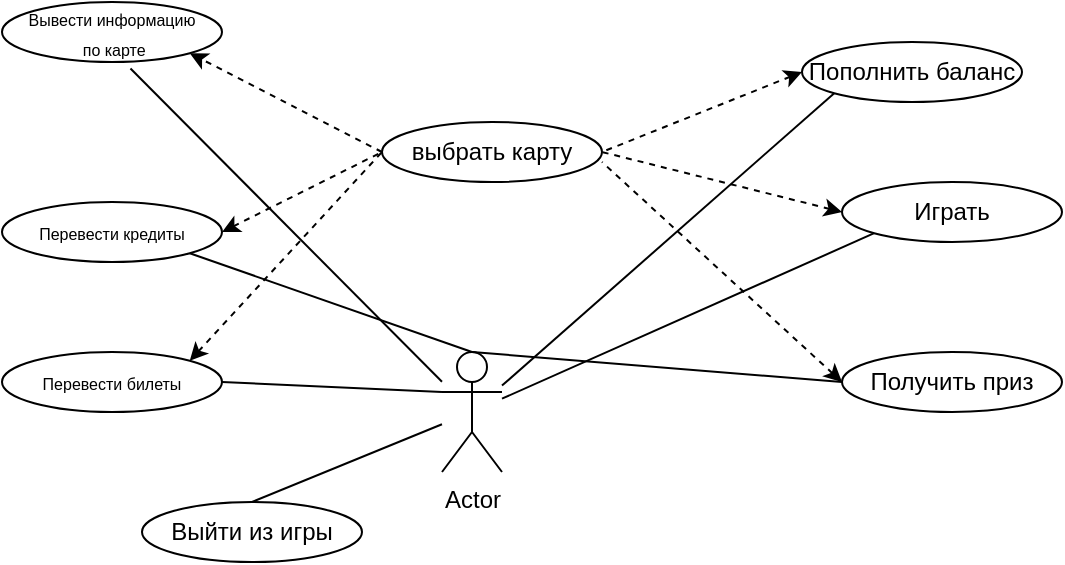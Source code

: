 <mxfile version="24.7.17">
  <diagram name="Страница — 1" id="1XpZwg74eWjvjaHf1U1_">
    <mxGraphModel dx="671" dy="507" grid="1" gridSize="10" guides="1" tooltips="1" connect="1" arrows="1" fold="1" page="1" pageScale="1" pageWidth="827" pageHeight="1169" math="0" shadow="0">
      <root>
        <mxCell id="0" />
        <mxCell id="1" parent="0" />
        <mxCell id="39SbjI8Acg3vgjyYuDgB-1" value="Actor" style="shape=umlActor;verticalLabelPosition=bottom;verticalAlign=top;html=1;outlineConnect=0;" vertex="1" parent="1">
          <mxGeometry x="240" y="265" width="30" height="60" as="geometry" />
        </mxCell>
        <mxCell id="39SbjI8Acg3vgjyYuDgB-3" value="выбрать карту" style="ellipse;whiteSpace=wrap;html=1;" vertex="1" parent="1">
          <mxGeometry x="210" y="150" width="110" height="30" as="geometry" />
        </mxCell>
        <mxCell id="39SbjI8Acg3vgjyYuDgB-4" value="Выйти из игры" style="ellipse;whiteSpace=wrap;html=1;" vertex="1" parent="1">
          <mxGeometry x="90" y="340" width="110" height="30" as="geometry" />
        </mxCell>
        <mxCell id="39SbjI8Acg3vgjyYuDgB-5" value="Играть" style="ellipse;whiteSpace=wrap;html=1;" vertex="1" parent="1">
          <mxGeometry x="440" y="180" width="110" height="30" as="geometry" />
        </mxCell>
        <mxCell id="39SbjI8Acg3vgjyYuDgB-6" value="Получить приз" style="ellipse;whiteSpace=wrap;html=1;" vertex="1" parent="1">
          <mxGeometry x="440" y="265" width="110" height="30" as="geometry" />
        </mxCell>
        <mxCell id="39SbjI8Acg3vgjyYuDgB-7" value="Пополнить баланс" style="ellipse;whiteSpace=wrap;html=1;" vertex="1" parent="1">
          <mxGeometry x="420" y="110" width="110" height="30" as="geometry" />
        </mxCell>
        <mxCell id="39SbjI8Acg3vgjyYuDgB-8" value="&lt;font style=&quot;font-size: 8px;&quot;&gt;Вывести информацию&lt;/font&gt;&lt;div&gt;&lt;font style=&quot;font-size: 8px;&quot;&gt;&amp;nbsp;по карте&lt;/font&gt;&lt;/div&gt;" style="ellipse;whiteSpace=wrap;html=1;" vertex="1" parent="1">
          <mxGeometry x="20" y="90" width="110" height="30" as="geometry" />
        </mxCell>
        <mxCell id="39SbjI8Acg3vgjyYuDgB-9" value="&lt;span style=&quot;font-size: 8px;&quot;&gt;Перевести кредиты&lt;/span&gt;" style="ellipse;whiteSpace=wrap;html=1;" vertex="1" parent="1">
          <mxGeometry x="20" y="190" width="110" height="30" as="geometry" />
        </mxCell>
        <mxCell id="39SbjI8Acg3vgjyYuDgB-10" value="&lt;span style=&quot;font-size: 8px;&quot;&gt;Перевести билеты&lt;/span&gt;" style="ellipse;whiteSpace=wrap;html=1;" vertex="1" parent="1">
          <mxGeometry x="20" y="265" width="110" height="30" as="geometry" />
        </mxCell>
        <mxCell id="39SbjI8Acg3vgjyYuDgB-14" value="" style="endArrow=none;html=1;rounded=0;entryX=0;entryY=0.5;entryDx=0;entryDy=0;elbow=vertical;dashed=1;exitX=1;exitY=0.5;exitDx=0;exitDy=0;endFill=0;startArrow=classic;startFill=1;" edge="1" parent="1" source="39SbjI8Acg3vgjyYuDgB-9" target="39SbjI8Acg3vgjyYuDgB-3">
          <mxGeometry width="50" height="50" relative="1" as="geometry">
            <mxPoint x="300" y="250" as="sourcePoint" />
            <mxPoint x="350" y="200" as="targetPoint" />
          </mxGeometry>
        </mxCell>
        <mxCell id="39SbjI8Acg3vgjyYuDgB-17" value="" style="endArrow=classic;html=1;rounded=0;entryX=1;entryY=1;entryDx=0;entryDy=0;elbow=vertical;dashed=1;exitX=0;exitY=0.5;exitDx=0;exitDy=0;startArrow=none;startFill=0;endFill=1;" edge="1" parent="1" source="39SbjI8Acg3vgjyYuDgB-3" target="39SbjI8Acg3vgjyYuDgB-8">
          <mxGeometry width="50" height="50" relative="1" as="geometry">
            <mxPoint x="150" y="225" as="sourcePoint" />
            <mxPoint x="220" y="175" as="targetPoint" />
          </mxGeometry>
        </mxCell>
        <mxCell id="39SbjI8Acg3vgjyYuDgB-18" value="" style="endArrow=none;html=1;rounded=0;entryX=0;entryY=0.5;entryDx=0;entryDy=0;elbow=vertical;dashed=1;exitX=1;exitY=0;exitDx=0;exitDy=0;startArrow=classic;startFill=1;" edge="1" parent="1" source="39SbjI8Acg3vgjyYuDgB-10" target="39SbjI8Acg3vgjyYuDgB-3">
          <mxGeometry width="50" height="50" relative="1" as="geometry">
            <mxPoint x="160" y="235" as="sourcePoint" />
            <mxPoint x="230" y="185" as="targetPoint" />
          </mxGeometry>
        </mxCell>
        <mxCell id="39SbjI8Acg3vgjyYuDgB-19" value="" style="endArrow=none;html=1;rounded=0;entryX=1;entryY=0.5;entryDx=0;entryDy=0;elbow=vertical;dashed=1;exitX=0;exitY=0.5;exitDx=0;exitDy=0;startArrow=classic;startFill=1;" edge="1" parent="1" source="39SbjI8Acg3vgjyYuDgB-7" target="39SbjI8Acg3vgjyYuDgB-3">
          <mxGeometry width="50" height="50" relative="1" as="geometry">
            <mxPoint x="170" y="245" as="sourcePoint" />
            <mxPoint x="240" y="195" as="targetPoint" />
          </mxGeometry>
        </mxCell>
        <mxCell id="39SbjI8Acg3vgjyYuDgB-20" value="" style="endArrow=none;html=1;rounded=0;entryX=1;entryY=0.5;entryDx=0;entryDy=0;elbow=vertical;dashed=1;exitX=0;exitY=0.5;exitDx=0;exitDy=0;startArrow=classic;startFill=1;" edge="1" parent="1" source="39SbjI8Acg3vgjyYuDgB-5" target="39SbjI8Acg3vgjyYuDgB-3">
          <mxGeometry width="50" height="50" relative="1" as="geometry">
            <mxPoint x="180" y="255" as="sourcePoint" />
            <mxPoint x="250" y="205" as="targetPoint" />
          </mxGeometry>
        </mxCell>
        <mxCell id="39SbjI8Acg3vgjyYuDgB-21" value="" style="endArrow=none;html=1;rounded=0;elbow=vertical;dashed=1;exitX=0;exitY=0.5;exitDx=0;exitDy=0;startArrow=classic;startFill=1;" edge="1" parent="1" source="39SbjI8Acg3vgjyYuDgB-6">
          <mxGeometry width="50" height="50" relative="1" as="geometry">
            <mxPoint x="190" y="265" as="sourcePoint" />
            <mxPoint x="320" y="170" as="targetPoint" />
          </mxGeometry>
        </mxCell>
        <mxCell id="39SbjI8Acg3vgjyYuDgB-22" value="" style="endArrow=none;html=1;rounded=0;exitX=0;exitY=0.333;exitDx=0;exitDy=0;exitPerimeter=0;entryX=1;entryY=0.5;entryDx=0;entryDy=0;" edge="1" parent="1" source="39SbjI8Acg3vgjyYuDgB-1" target="39SbjI8Acg3vgjyYuDgB-10">
          <mxGeometry width="50" height="50" relative="1" as="geometry">
            <mxPoint x="300" y="250" as="sourcePoint" />
            <mxPoint x="350" y="200" as="targetPoint" />
          </mxGeometry>
        </mxCell>
        <mxCell id="39SbjI8Acg3vgjyYuDgB-23" value="" style="endArrow=none;html=1;rounded=0;entryX=0.5;entryY=0;entryDx=0;entryDy=0;" edge="1" parent="1" source="39SbjI8Acg3vgjyYuDgB-1" target="39SbjI8Acg3vgjyYuDgB-4">
          <mxGeometry width="50" height="50" relative="1" as="geometry">
            <mxPoint x="265" y="275" as="sourcePoint" />
            <mxPoint x="140" y="290" as="targetPoint" />
          </mxGeometry>
        </mxCell>
        <mxCell id="39SbjI8Acg3vgjyYuDgB-24" value="" style="endArrow=none;html=1;rounded=0;exitX=0.5;exitY=0;exitDx=0;exitDy=0;exitPerimeter=0;entryX=0;entryY=0.5;entryDx=0;entryDy=0;" edge="1" parent="1" source="39SbjI8Acg3vgjyYuDgB-1" target="39SbjI8Acg3vgjyYuDgB-6">
          <mxGeometry width="50" height="50" relative="1" as="geometry">
            <mxPoint x="275" y="285" as="sourcePoint" />
            <mxPoint x="410" y="270" as="targetPoint" />
          </mxGeometry>
        </mxCell>
        <mxCell id="39SbjI8Acg3vgjyYuDgB-25" value="" style="endArrow=none;html=1;rounded=0;exitX=0.5;exitY=0;exitDx=0;exitDy=0;exitPerimeter=0;entryX=1;entryY=1;entryDx=0;entryDy=0;" edge="1" parent="1" source="39SbjI8Acg3vgjyYuDgB-1" target="39SbjI8Acg3vgjyYuDgB-9">
          <mxGeometry width="50" height="50" relative="1" as="geometry">
            <mxPoint x="285" y="295" as="sourcePoint" />
            <mxPoint x="160" y="310" as="targetPoint" />
          </mxGeometry>
        </mxCell>
        <mxCell id="39SbjI8Acg3vgjyYuDgB-26" value="" style="endArrow=none;html=1;rounded=0;exitX=0.584;exitY=1.108;exitDx=0;exitDy=0;exitPerimeter=0;" edge="1" parent="1" source="39SbjI8Acg3vgjyYuDgB-8" target="39SbjI8Acg3vgjyYuDgB-1">
          <mxGeometry width="50" height="50" relative="1" as="geometry">
            <mxPoint x="295" y="305" as="sourcePoint" />
            <mxPoint x="260" y="270" as="targetPoint" />
          </mxGeometry>
        </mxCell>
        <mxCell id="39SbjI8Acg3vgjyYuDgB-27" value="" style="endArrow=none;html=1;rounded=0;entryX=0;entryY=1;entryDx=0;entryDy=0;" edge="1" parent="1" source="39SbjI8Acg3vgjyYuDgB-1" target="39SbjI8Acg3vgjyYuDgB-7">
          <mxGeometry width="50" height="50" relative="1" as="geometry">
            <mxPoint x="250" y="270" as="sourcePoint" />
            <mxPoint x="180" y="330" as="targetPoint" />
          </mxGeometry>
        </mxCell>
        <mxCell id="39SbjI8Acg3vgjyYuDgB-29" value="" style="endArrow=none;html=1;rounded=0;entryX=0;entryY=1;entryDx=0;entryDy=0;" edge="1" parent="1" source="39SbjI8Acg3vgjyYuDgB-1" target="39SbjI8Acg3vgjyYuDgB-5">
          <mxGeometry width="50" height="50" relative="1" as="geometry">
            <mxPoint x="320" y="310" as="sourcePoint" />
            <mxPoint x="200" y="350" as="targetPoint" />
          </mxGeometry>
        </mxCell>
      </root>
    </mxGraphModel>
  </diagram>
</mxfile>

